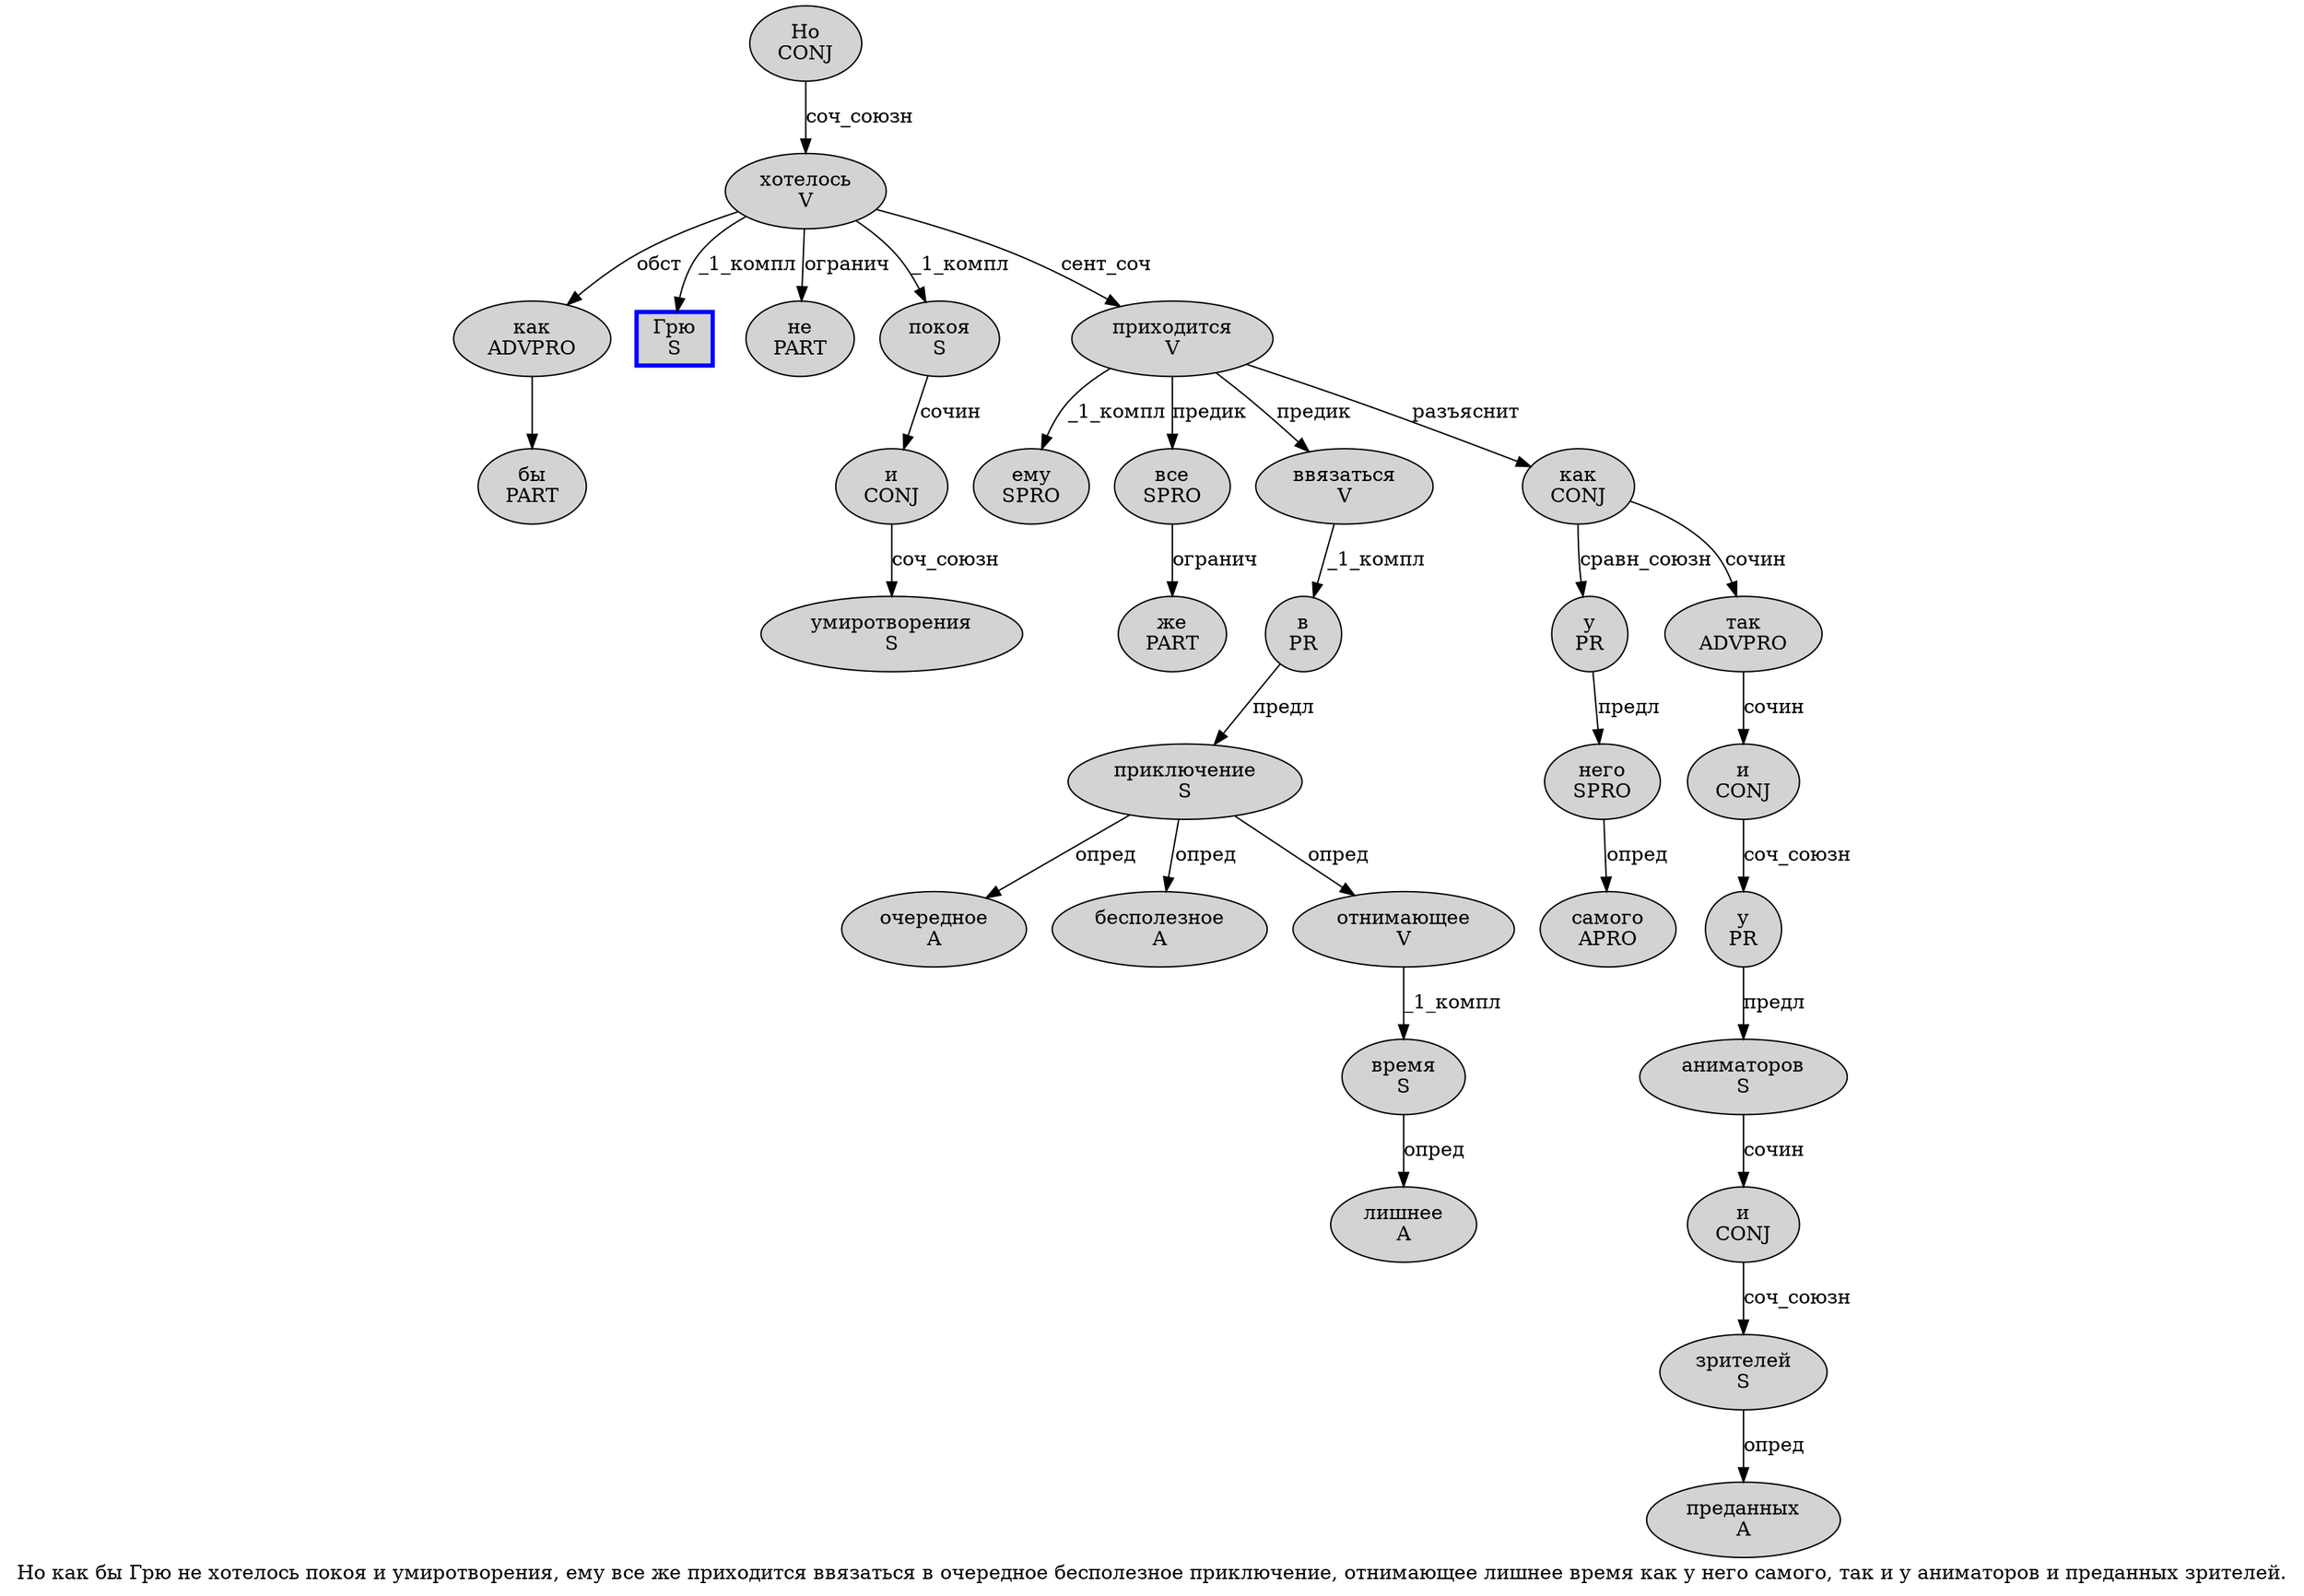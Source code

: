 digraph SENTENCE_2849 {
	graph [label="Но как бы Грю не хотелось покоя и умиротворения, ему все же приходится ввязаться в очередное бесполезное приключение, отнимающее лишнее время как у него самого, так и у аниматоров и преданных зрителей."]
	node [style=filled]
		0 [label="Но
CONJ" color="" fillcolor=lightgray penwidth=1 shape=ellipse]
		1 [label="как
ADVPRO" color="" fillcolor=lightgray penwidth=1 shape=ellipse]
		2 [label="бы
PART" color="" fillcolor=lightgray penwidth=1 shape=ellipse]
		3 [label="Грю
S" color=blue fillcolor=lightgray penwidth=3 shape=box]
		4 [label="не
PART" color="" fillcolor=lightgray penwidth=1 shape=ellipse]
		5 [label="хотелось
V" color="" fillcolor=lightgray penwidth=1 shape=ellipse]
		6 [label="покоя
S" color="" fillcolor=lightgray penwidth=1 shape=ellipse]
		7 [label="и
CONJ" color="" fillcolor=lightgray penwidth=1 shape=ellipse]
		8 [label="умиротворения
S" color="" fillcolor=lightgray penwidth=1 shape=ellipse]
		10 [label="ему
SPRO" color="" fillcolor=lightgray penwidth=1 shape=ellipse]
		11 [label="все
SPRO" color="" fillcolor=lightgray penwidth=1 shape=ellipse]
		12 [label="же
PART" color="" fillcolor=lightgray penwidth=1 shape=ellipse]
		13 [label="приходится
V" color="" fillcolor=lightgray penwidth=1 shape=ellipse]
		14 [label="ввязаться
V" color="" fillcolor=lightgray penwidth=1 shape=ellipse]
		15 [label="в
PR" color="" fillcolor=lightgray penwidth=1 shape=ellipse]
		16 [label="очередное
A" color="" fillcolor=lightgray penwidth=1 shape=ellipse]
		17 [label="бесполезное
A" color="" fillcolor=lightgray penwidth=1 shape=ellipse]
		18 [label="приключение
S" color="" fillcolor=lightgray penwidth=1 shape=ellipse]
		20 [label="отнимающее
V" color="" fillcolor=lightgray penwidth=1 shape=ellipse]
		21 [label="лишнее
A" color="" fillcolor=lightgray penwidth=1 shape=ellipse]
		22 [label="время
S" color="" fillcolor=lightgray penwidth=1 shape=ellipse]
		23 [label="как
CONJ" color="" fillcolor=lightgray penwidth=1 shape=ellipse]
		24 [label="у
PR" color="" fillcolor=lightgray penwidth=1 shape=ellipse]
		25 [label="него
SPRO" color="" fillcolor=lightgray penwidth=1 shape=ellipse]
		26 [label="самого
APRO" color="" fillcolor=lightgray penwidth=1 shape=ellipse]
		28 [label="так
ADVPRO" color="" fillcolor=lightgray penwidth=1 shape=ellipse]
		29 [label="и
CONJ" color="" fillcolor=lightgray penwidth=1 shape=ellipse]
		30 [label="у
PR" color="" fillcolor=lightgray penwidth=1 shape=ellipse]
		31 [label="аниматоров
S" color="" fillcolor=lightgray penwidth=1 shape=ellipse]
		32 [label="и
CONJ" color="" fillcolor=lightgray penwidth=1 shape=ellipse]
		33 [label="преданных
A" color="" fillcolor=lightgray penwidth=1 shape=ellipse]
		34 [label="зрителей
S" color="" fillcolor=lightgray penwidth=1 shape=ellipse]
			28 -> 29 [label="сочин"]
			11 -> 12 [label="огранич"]
			30 -> 31 [label="предл"]
			23 -> 24 [label="сравн_союзн"]
			23 -> 28 [label="сочин"]
			24 -> 25 [label="предл"]
			0 -> 5 [label="соч_союзн"]
			20 -> 22 [label="_1_компл"]
			29 -> 30 [label="соч_союзн"]
			34 -> 33 [label="опред"]
			15 -> 18 [label="предл"]
			7 -> 8 [label="соч_союзн"]
			1 -> 2
			5 -> 1 [label="обст"]
			5 -> 3 [label="_1_компл"]
			5 -> 4 [label="огранич"]
			5 -> 6 [label="_1_компл"]
			5 -> 13 [label="сент_соч"]
			18 -> 16 [label="опред"]
			18 -> 17 [label="опред"]
			18 -> 20 [label="опред"]
			22 -> 21 [label="опред"]
			32 -> 34 [label="соч_союзн"]
			13 -> 10 [label="_1_компл"]
			13 -> 11 [label="предик"]
			13 -> 14 [label="предик"]
			13 -> 23 [label="разъяснит"]
			25 -> 26 [label="опред"]
			31 -> 32 [label="сочин"]
			14 -> 15 [label="_1_компл"]
			6 -> 7 [label="сочин"]
}